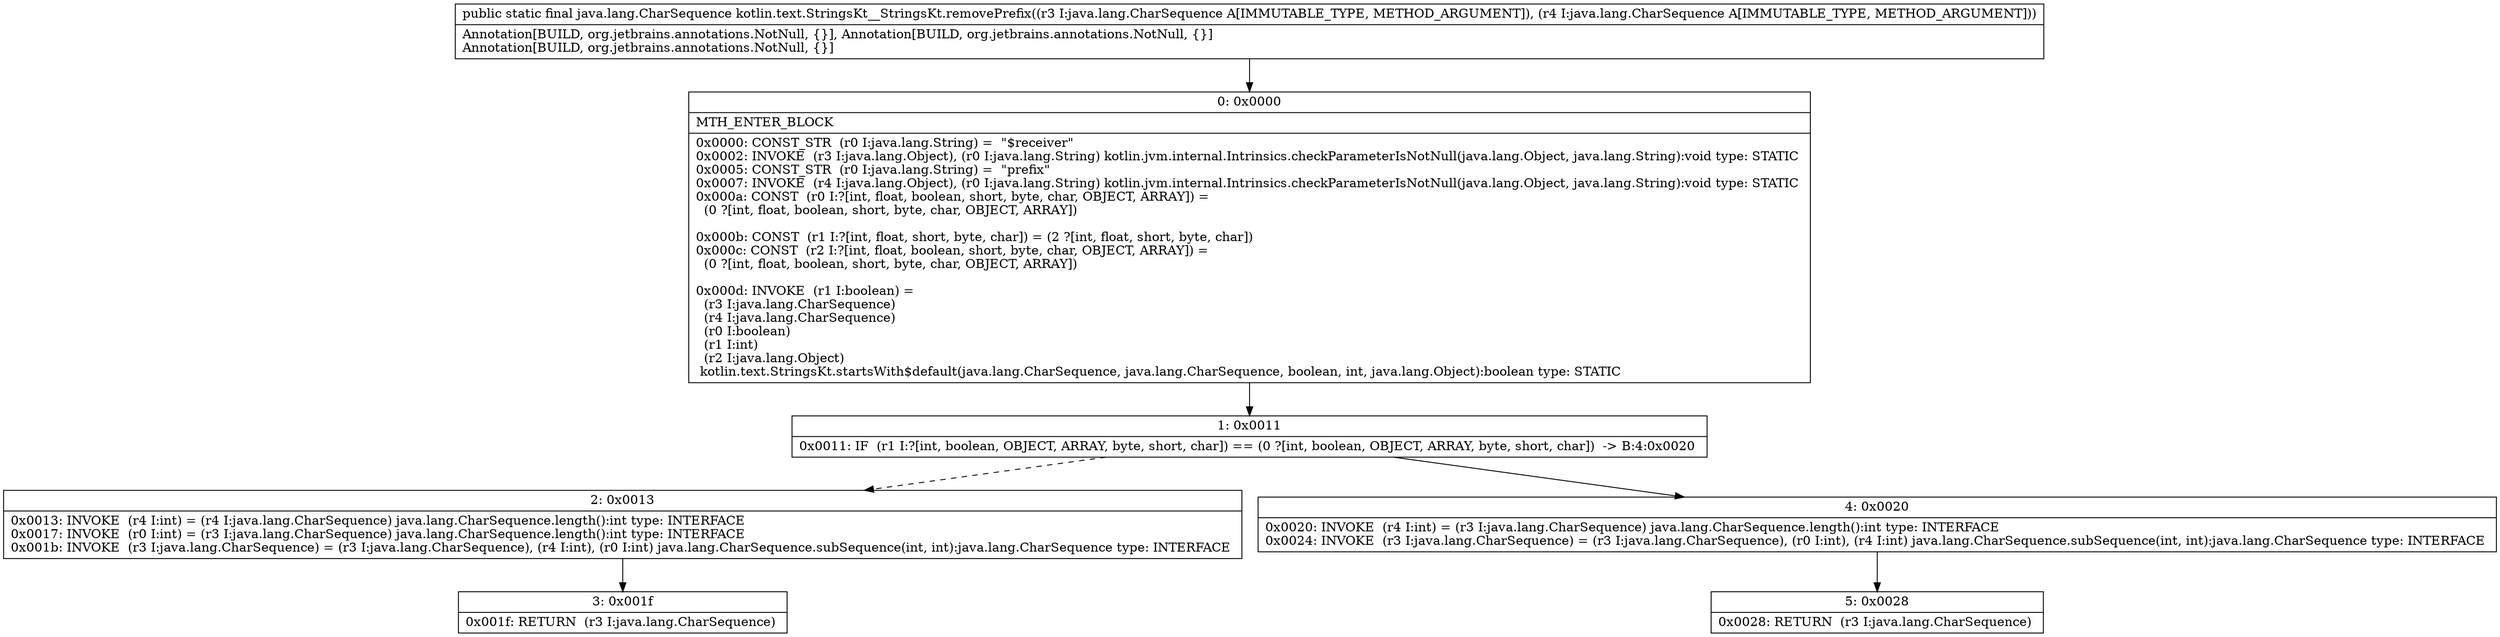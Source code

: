 digraph "CFG forkotlin.text.StringsKt__StringsKt.removePrefix(Ljava\/lang\/CharSequence;Ljava\/lang\/CharSequence;)Ljava\/lang\/CharSequence;" {
Node_0 [shape=record,label="{0\:\ 0x0000|MTH_ENTER_BLOCK\l|0x0000: CONST_STR  (r0 I:java.lang.String) =  \"$receiver\" \l0x0002: INVOKE  (r3 I:java.lang.Object), (r0 I:java.lang.String) kotlin.jvm.internal.Intrinsics.checkParameterIsNotNull(java.lang.Object, java.lang.String):void type: STATIC \l0x0005: CONST_STR  (r0 I:java.lang.String) =  \"prefix\" \l0x0007: INVOKE  (r4 I:java.lang.Object), (r0 I:java.lang.String) kotlin.jvm.internal.Intrinsics.checkParameterIsNotNull(java.lang.Object, java.lang.String):void type: STATIC \l0x000a: CONST  (r0 I:?[int, float, boolean, short, byte, char, OBJECT, ARRAY]) = \l  (0 ?[int, float, boolean, short, byte, char, OBJECT, ARRAY])\l \l0x000b: CONST  (r1 I:?[int, float, short, byte, char]) = (2 ?[int, float, short, byte, char]) \l0x000c: CONST  (r2 I:?[int, float, boolean, short, byte, char, OBJECT, ARRAY]) = \l  (0 ?[int, float, boolean, short, byte, char, OBJECT, ARRAY])\l \l0x000d: INVOKE  (r1 I:boolean) = \l  (r3 I:java.lang.CharSequence)\l  (r4 I:java.lang.CharSequence)\l  (r0 I:boolean)\l  (r1 I:int)\l  (r2 I:java.lang.Object)\l kotlin.text.StringsKt.startsWith$default(java.lang.CharSequence, java.lang.CharSequence, boolean, int, java.lang.Object):boolean type: STATIC \l}"];
Node_1 [shape=record,label="{1\:\ 0x0011|0x0011: IF  (r1 I:?[int, boolean, OBJECT, ARRAY, byte, short, char]) == (0 ?[int, boolean, OBJECT, ARRAY, byte, short, char])  \-\> B:4:0x0020 \l}"];
Node_2 [shape=record,label="{2\:\ 0x0013|0x0013: INVOKE  (r4 I:int) = (r4 I:java.lang.CharSequence) java.lang.CharSequence.length():int type: INTERFACE \l0x0017: INVOKE  (r0 I:int) = (r3 I:java.lang.CharSequence) java.lang.CharSequence.length():int type: INTERFACE \l0x001b: INVOKE  (r3 I:java.lang.CharSequence) = (r3 I:java.lang.CharSequence), (r4 I:int), (r0 I:int) java.lang.CharSequence.subSequence(int, int):java.lang.CharSequence type: INTERFACE \l}"];
Node_3 [shape=record,label="{3\:\ 0x001f|0x001f: RETURN  (r3 I:java.lang.CharSequence) \l}"];
Node_4 [shape=record,label="{4\:\ 0x0020|0x0020: INVOKE  (r4 I:int) = (r3 I:java.lang.CharSequence) java.lang.CharSequence.length():int type: INTERFACE \l0x0024: INVOKE  (r3 I:java.lang.CharSequence) = (r3 I:java.lang.CharSequence), (r0 I:int), (r4 I:int) java.lang.CharSequence.subSequence(int, int):java.lang.CharSequence type: INTERFACE \l}"];
Node_5 [shape=record,label="{5\:\ 0x0028|0x0028: RETURN  (r3 I:java.lang.CharSequence) \l}"];
MethodNode[shape=record,label="{public static final java.lang.CharSequence kotlin.text.StringsKt__StringsKt.removePrefix((r3 I:java.lang.CharSequence A[IMMUTABLE_TYPE, METHOD_ARGUMENT]), (r4 I:java.lang.CharSequence A[IMMUTABLE_TYPE, METHOD_ARGUMENT]))  | Annotation[BUILD, org.jetbrains.annotations.NotNull, \{\}], Annotation[BUILD, org.jetbrains.annotations.NotNull, \{\}]\lAnnotation[BUILD, org.jetbrains.annotations.NotNull, \{\}]\l}"];
MethodNode -> Node_0;
Node_0 -> Node_1;
Node_1 -> Node_2[style=dashed];
Node_1 -> Node_4;
Node_2 -> Node_3;
Node_4 -> Node_5;
}

